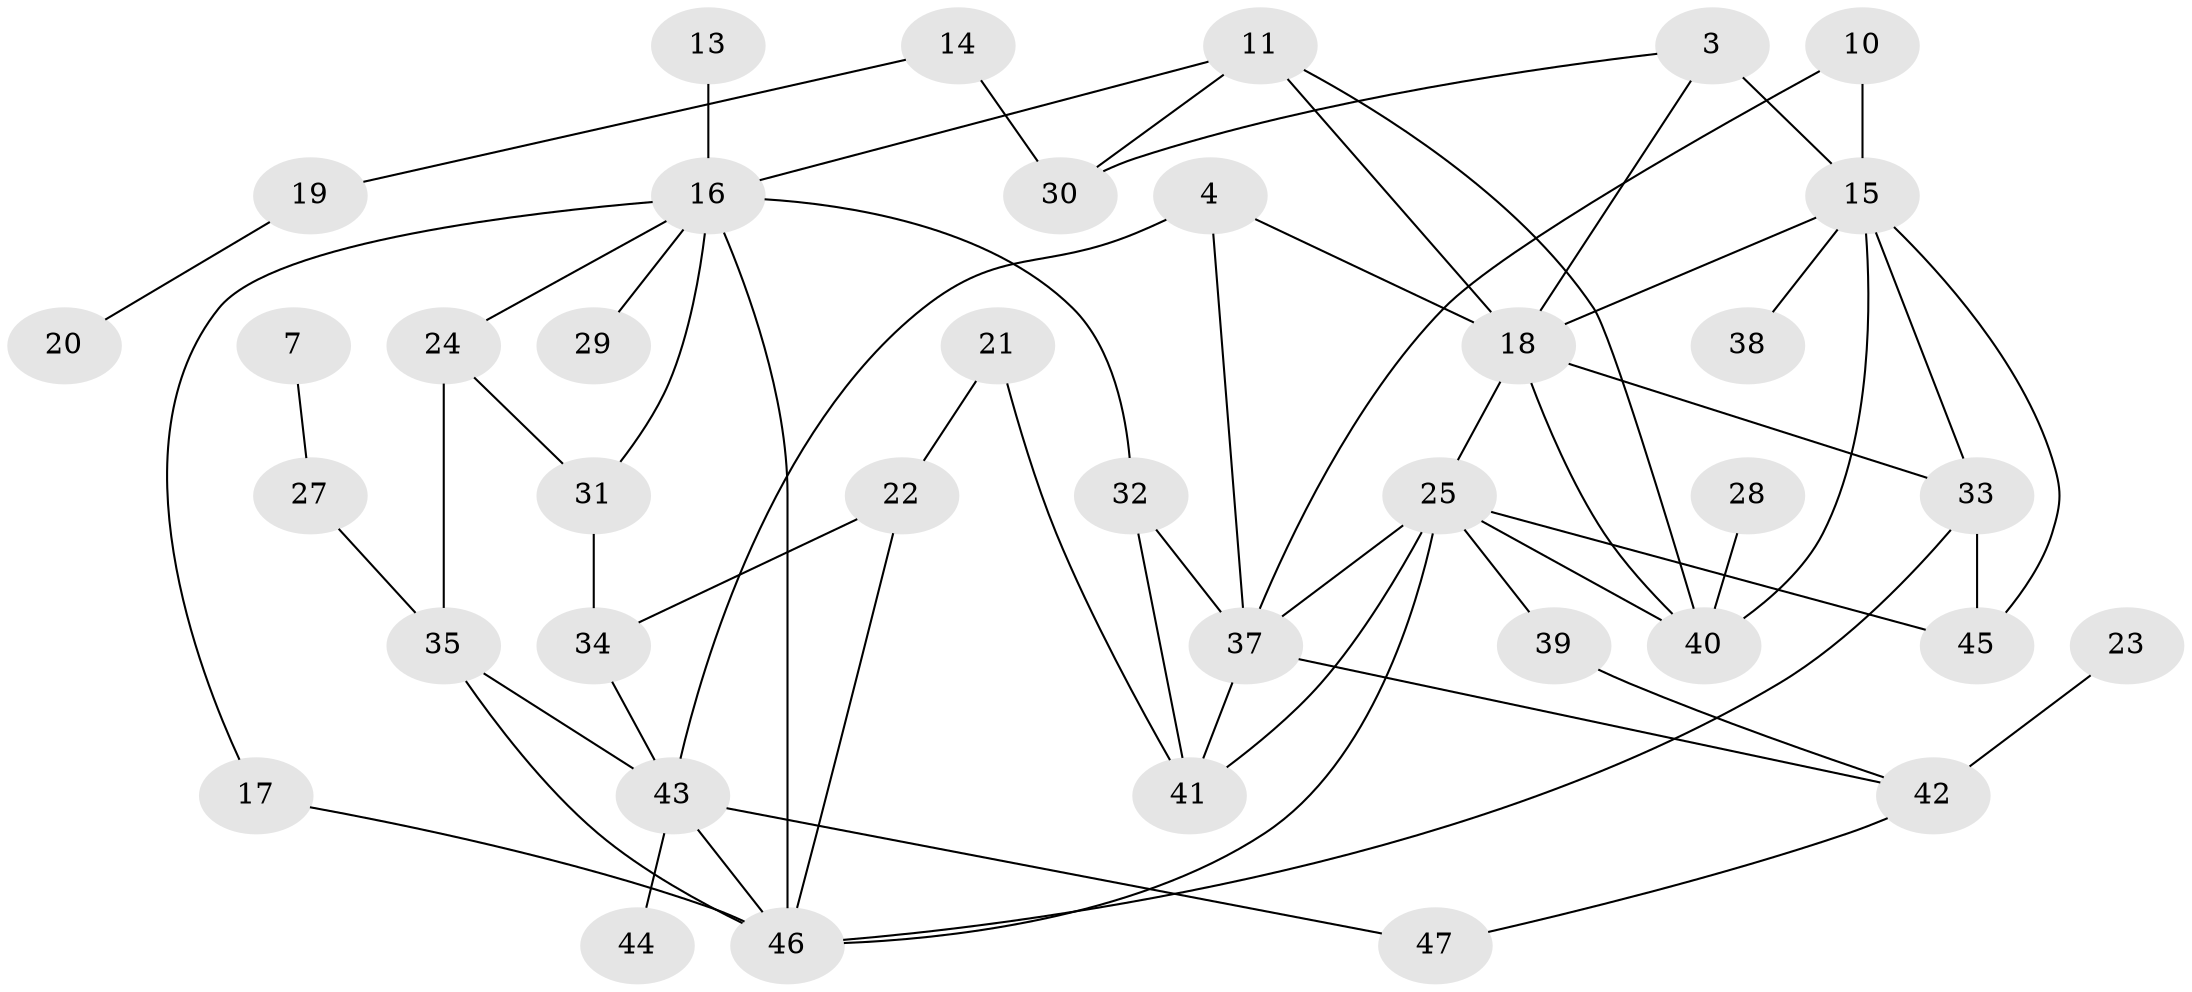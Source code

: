 // original degree distribution, {4: 0.10638297872340426, 3: 0.2978723404255319, 7: 0.0425531914893617, 2: 0.26595744680851063, 0: 0.09574468085106383, 1: 0.14893617021276595, 5: 0.0425531914893617}
// Generated by graph-tools (version 1.1) at 2025/35/03/04/25 23:35:45]
// undirected, 38 vertices, 62 edges
graph export_dot {
  node [color=gray90,style=filled];
  3;
  4;
  7;
  10;
  11;
  13;
  14;
  15;
  16;
  17;
  18;
  19;
  20;
  21;
  22;
  23;
  24;
  25;
  27;
  28;
  29;
  30;
  31;
  32;
  33;
  34;
  35;
  37;
  38;
  39;
  40;
  41;
  42;
  43;
  44;
  45;
  46;
  47;
  3 -- 15 [weight=1.0];
  3 -- 18 [weight=1.0];
  3 -- 30 [weight=1.0];
  4 -- 18 [weight=1.0];
  4 -- 37 [weight=1.0];
  4 -- 43 [weight=1.0];
  7 -- 27 [weight=1.0];
  10 -- 15 [weight=1.0];
  10 -- 37 [weight=1.0];
  11 -- 16 [weight=1.0];
  11 -- 18 [weight=1.0];
  11 -- 30 [weight=1.0];
  11 -- 40 [weight=1.0];
  13 -- 16 [weight=1.0];
  14 -- 19 [weight=1.0];
  14 -- 30 [weight=1.0];
  15 -- 18 [weight=1.0];
  15 -- 33 [weight=3.0];
  15 -- 38 [weight=1.0];
  15 -- 40 [weight=1.0];
  15 -- 45 [weight=1.0];
  16 -- 17 [weight=1.0];
  16 -- 24 [weight=1.0];
  16 -- 29 [weight=1.0];
  16 -- 31 [weight=1.0];
  16 -- 32 [weight=1.0];
  16 -- 46 [weight=1.0];
  17 -- 46 [weight=1.0];
  18 -- 25 [weight=1.0];
  18 -- 33 [weight=1.0];
  18 -- 40 [weight=1.0];
  19 -- 20 [weight=1.0];
  21 -- 22 [weight=1.0];
  21 -- 41 [weight=1.0];
  22 -- 34 [weight=1.0];
  22 -- 46 [weight=1.0];
  23 -- 42 [weight=1.0];
  24 -- 31 [weight=1.0];
  24 -- 35 [weight=1.0];
  25 -- 37 [weight=1.0];
  25 -- 39 [weight=1.0];
  25 -- 40 [weight=1.0];
  25 -- 41 [weight=1.0];
  25 -- 45 [weight=1.0];
  25 -- 46 [weight=1.0];
  27 -- 35 [weight=1.0];
  28 -- 40 [weight=1.0];
  31 -- 34 [weight=1.0];
  32 -- 37 [weight=1.0];
  32 -- 41 [weight=1.0];
  33 -- 45 [weight=2.0];
  33 -- 46 [weight=2.0];
  34 -- 43 [weight=1.0];
  35 -- 43 [weight=1.0];
  35 -- 46 [weight=1.0];
  37 -- 41 [weight=1.0];
  37 -- 42 [weight=3.0];
  39 -- 42 [weight=1.0];
  42 -- 47 [weight=1.0];
  43 -- 44 [weight=1.0];
  43 -- 46 [weight=3.0];
  43 -- 47 [weight=1.0];
}
